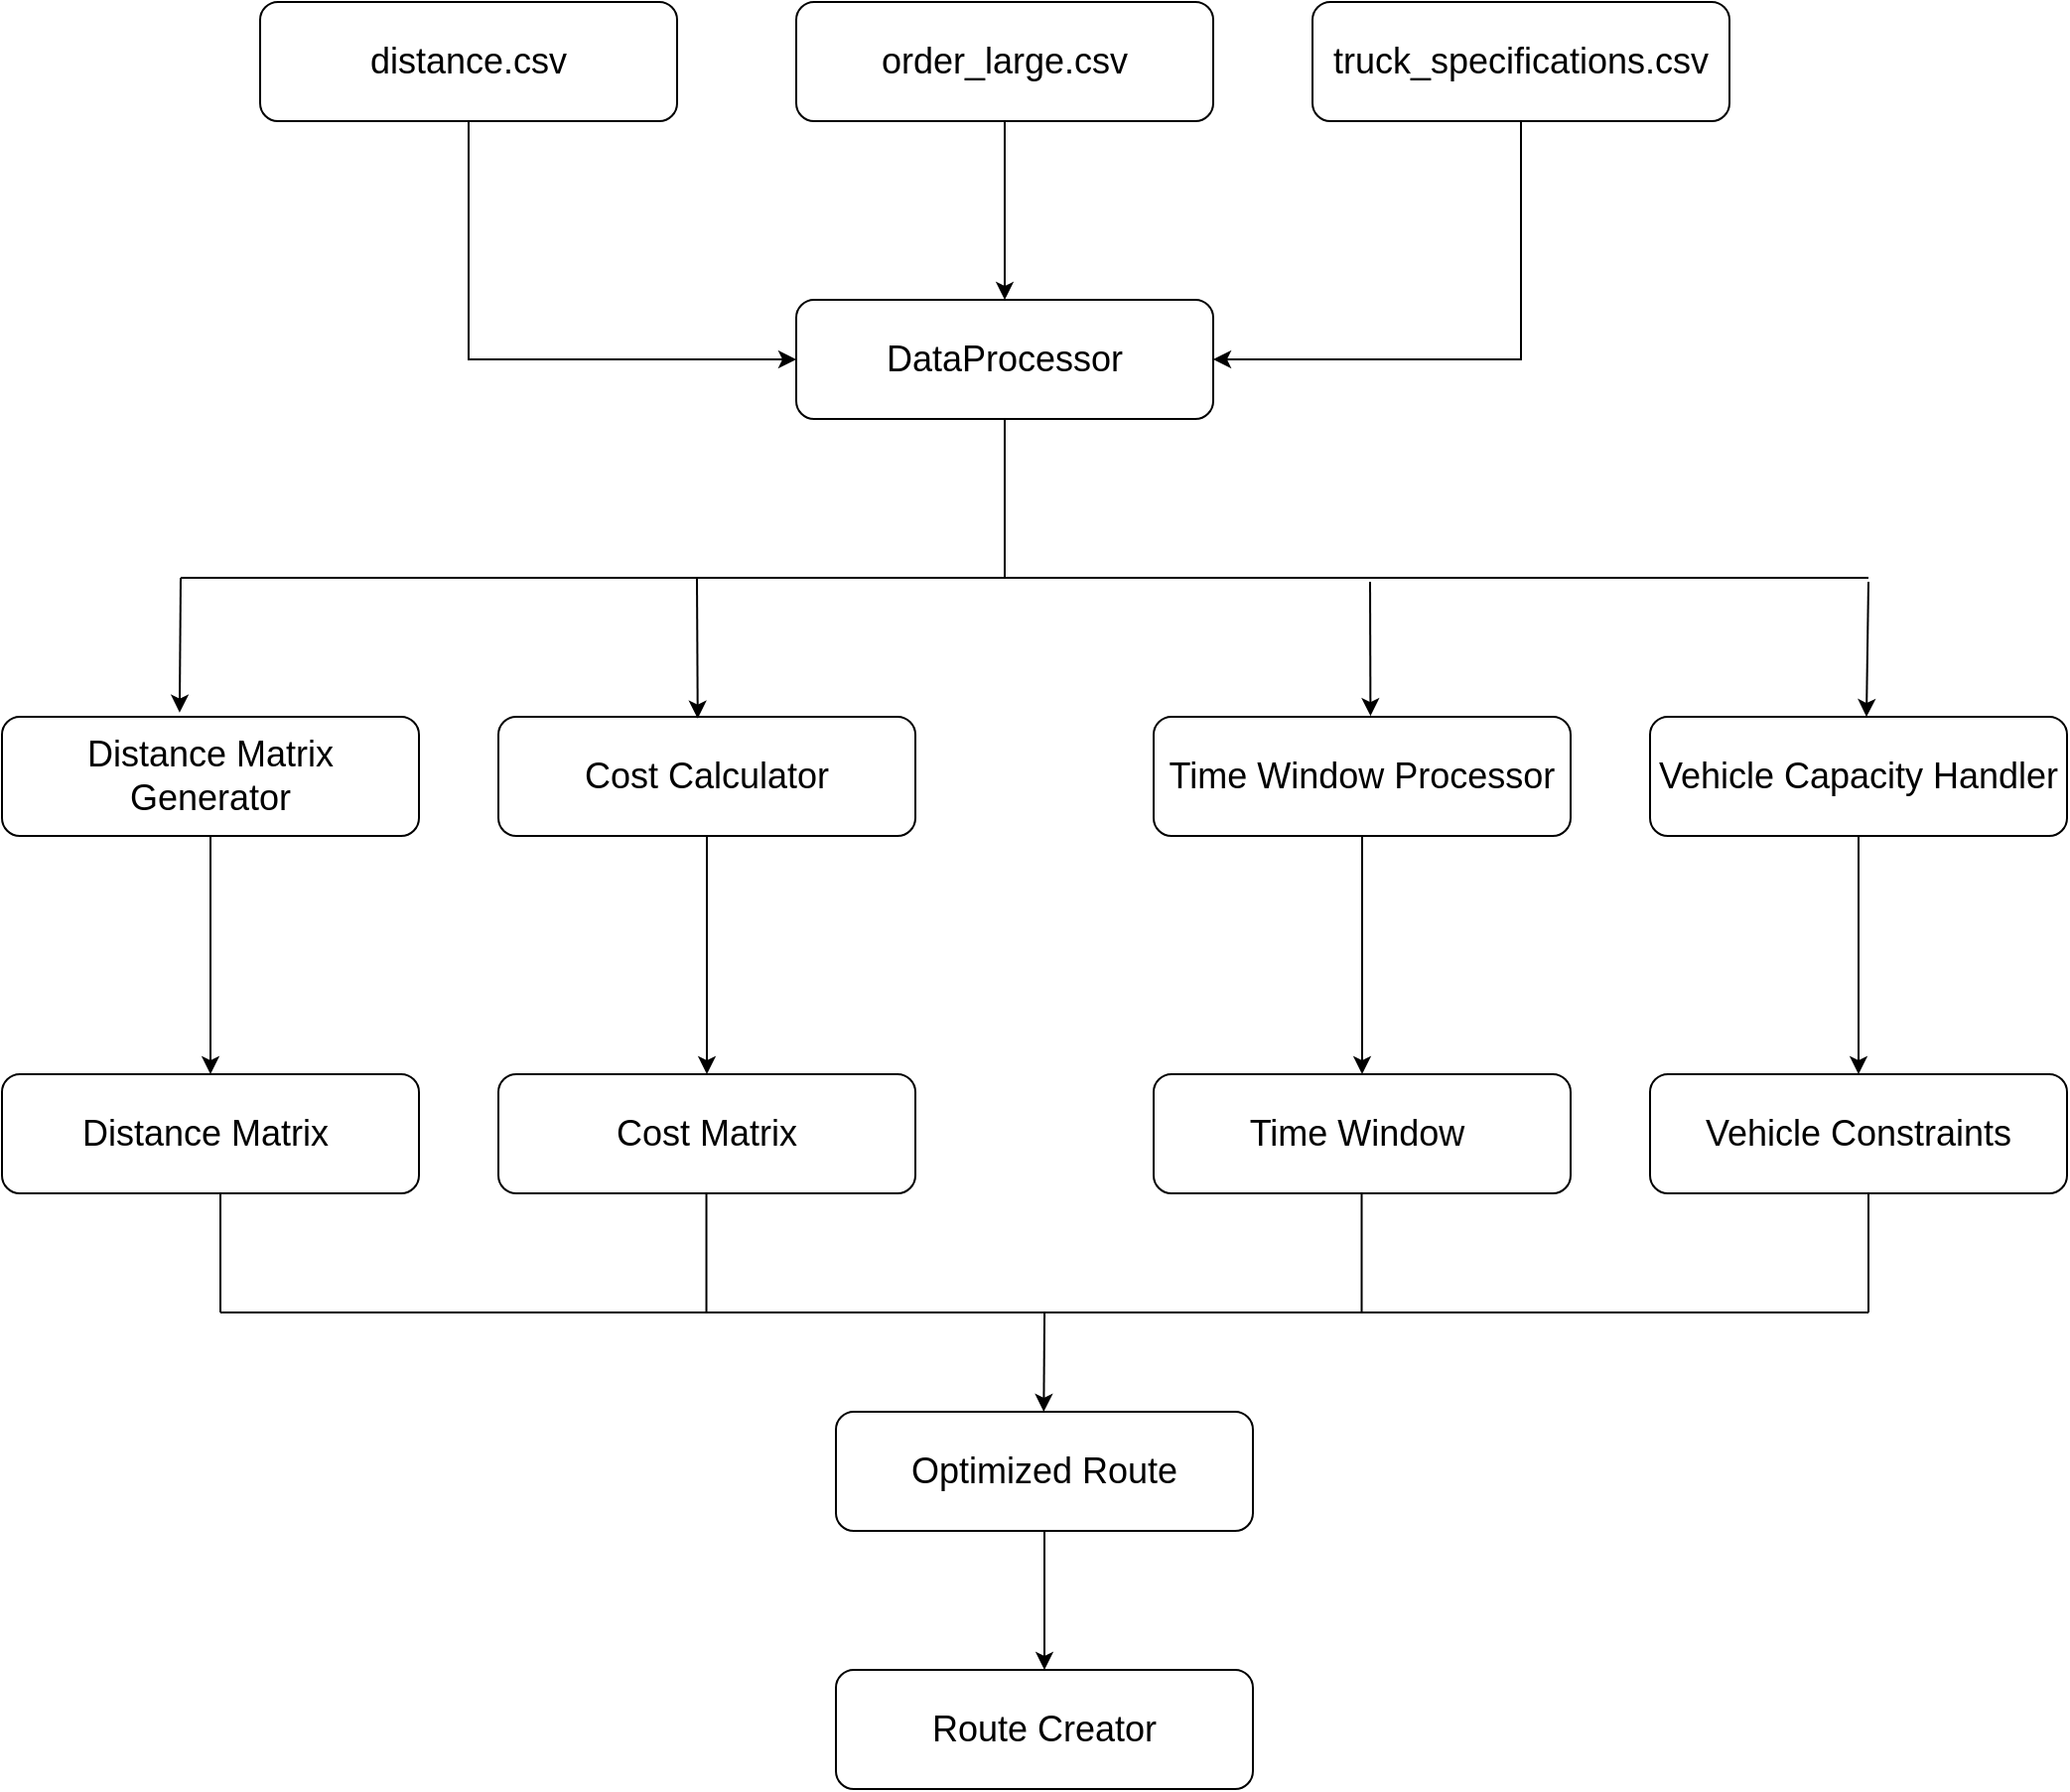 <mxfile version="26.0.16">
  <diagram name="Page-1" id="va8hHvguO5Iv0ZEOROM0">
    <mxGraphModel dx="2284" dy="834" grid="1" gridSize="10" guides="1" tooltips="1" connect="1" arrows="1" fold="1" page="1" pageScale="1" pageWidth="850" pageHeight="1100" math="0" shadow="0">
      <root>
        <mxCell id="0" />
        <mxCell id="1" parent="0" />
        <mxCell id="fb7tlVRnbw5OtTVGS75J-1" style="edgeStyle=orthogonalEdgeStyle;rounded=0;orthogonalLoop=1;jettySize=auto;html=1;exitX=0.5;exitY=1;exitDx=0;exitDy=0;entryX=0;entryY=0.5;entryDx=0;entryDy=0;" edge="1" parent="1" source="fb7tlVRnbw5OtTVGS75J-2" target="fb7tlVRnbw5OtTVGS75J-7">
          <mxGeometry relative="1" as="geometry" />
        </mxCell>
        <mxCell id="fb7tlVRnbw5OtTVGS75J-2" value="&lt;font style=&quot;font-size: 18px;&quot;&gt;distance.csv&lt;/font&gt;" style="rounded=1;whiteSpace=wrap;html=1;" vertex="1" parent="1">
          <mxGeometry x="40" y="100" width="210" height="60" as="geometry" />
        </mxCell>
        <mxCell id="fb7tlVRnbw5OtTVGS75J-3" style="edgeStyle=orthogonalEdgeStyle;rounded=0;orthogonalLoop=1;jettySize=auto;html=1;exitX=0.5;exitY=1;exitDx=0;exitDy=0;" edge="1" parent="1" source="fb7tlVRnbw5OtTVGS75J-4" target="fb7tlVRnbw5OtTVGS75J-7">
          <mxGeometry relative="1" as="geometry" />
        </mxCell>
        <mxCell id="fb7tlVRnbw5OtTVGS75J-4" value="&lt;font style=&quot;font-size: 18px;&quot;&gt;order_large.csv&lt;/font&gt;" style="rounded=1;whiteSpace=wrap;html=1;" vertex="1" parent="1">
          <mxGeometry x="310" y="100" width="210" height="60" as="geometry" />
        </mxCell>
        <mxCell id="fb7tlVRnbw5OtTVGS75J-5" style="edgeStyle=orthogonalEdgeStyle;rounded=0;orthogonalLoop=1;jettySize=auto;html=1;exitX=0.5;exitY=1;exitDx=0;exitDy=0;entryX=1;entryY=0.5;entryDx=0;entryDy=0;" edge="1" parent="1" source="fb7tlVRnbw5OtTVGS75J-6" target="fb7tlVRnbw5OtTVGS75J-7">
          <mxGeometry relative="1" as="geometry" />
        </mxCell>
        <mxCell id="fb7tlVRnbw5OtTVGS75J-6" value="&lt;font style=&quot;font-size: 18px;&quot;&gt;truck_specifications.csv&lt;/font&gt;" style="rounded=1;whiteSpace=wrap;html=1;" vertex="1" parent="1">
          <mxGeometry x="570" y="100" width="210" height="60" as="geometry" />
        </mxCell>
        <mxCell id="fb7tlVRnbw5OtTVGS75J-7" value="&lt;font style=&quot;font-size: 18px;&quot;&gt;DataProcessor&lt;/font&gt;" style="rounded=1;whiteSpace=wrap;html=1;" vertex="1" parent="1">
          <mxGeometry x="310" y="250" width="210" height="60" as="geometry" />
        </mxCell>
        <mxCell id="fb7tlVRnbw5OtTVGS75J-8" style="edgeStyle=orthogonalEdgeStyle;rounded=0;orthogonalLoop=1;jettySize=auto;html=1;entryX=0.5;entryY=0;entryDx=0;entryDy=0;" edge="1" parent="1" source="fb7tlVRnbw5OtTVGS75J-9" target="fb7tlVRnbw5OtTVGS75J-22">
          <mxGeometry relative="1" as="geometry" />
        </mxCell>
        <mxCell id="fb7tlVRnbw5OtTVGS75J-9" value="&lt;span style=&quot;font-size: 18px;&quot;&gt;Distance Matrix Generator&lt;/span&gt;" style="rounded=1;whiteSpace=wrap;html=1;" vertex="1" parent="1">
          <mxGeometry x="-90" y="460" width="210" height="60" as="geometry" />
        </mxCell>
        <mxCell id="fb7tlVRnbw5OtTVGS75J-10" style="edgeStyle=orthogonalEdgeStyle;rounded=0;orthogonalLoop=1;jettySize=auto;html=1;entryX=0.5;entryY=0;entryDx=0;entryDy=0;" edge="1" parent="1" source="fb7tlVRnbw5OtTVGS75J-11" target="fb7tlVRnbw5OtTVGS75J-23">
          <mxGeometry relative="1" as="geometry" />
        </mxCell>
        <mxCell id="fb7tlVRnbw5OtTVGS75J-11" value="&lt;font style=&quot;font-size: 18px;&quot;&gt;Cost Calculator&lt;/font&gt;" style="rounded=1;whiteSpace=wrap;html=1;" vertex="1" parent="1">
          <mxGeometry x="160" y="460" width="210" height="60" as="geometry" />
        </mxCell>
        <mxCell id="fb7tlVRnbw5OtTVGS75J-12" style="edgeStyle=orthogonalEdgeStyle;rounded=0;orthogonalLoop=1;jettySize=auto;html=1;exitX=0.5;exitY=1;exitDx=0;exitDy=0;entryX=0.5;entryY=0;entryDx=0;entryDy=0;" edge="1" parent="1" source="fb7tlVRnbw5OtTVGS75J-13" target="fb7tlVRnbw5OtTVGS75J-24">
          <mxGeometry relative="1" as="geometry" />
        </mxCell>
        <mxCell id="fb7tlVRnbw5OtTVGS75J-13" value="&lt;font style=&quot;font-size: 18px;&quot;&gt;Time Window Processor&lt;/font&gt;" style="rounded=1;whiteSpace=wrap;html=1;" vertex="1" parent="1">
          <mxGeometry x="490" y="460" width="210" height="60" as="geometry" />
        </mxCell>
        <mxCell id="fb7tlVRnbw5OtTVGS75J-14" style="edgeStyle=orthogonalEdgeStyle;rounded=0;orthogonalLoop=1;jettySize=auto;html=1;exitX=0.5;exitY=1;exitDx=0;exitDy=0;entryX=0.5;entryY=0;entryDx=0;entryDy=0;" edge="1" parent="1" source="fb7tlVRnbw5OtTVGS75J-15" target="fb7tlVRnbw5OtTVGS75J-25">
          <mxGeometry relative="1" as="geometry" />
        </mxCell>
        <mxCell id="fb7tlVRnbw5OtTVGS75J-15" value="&lt;span style=&quot;font-size: 18px;&quot;&gt;Vehicle Capacity Handler&lt;/span&gt;" style="rounded=1;whiteSpace=wrap;html=1;" vertex="1" parent="1">
          <mxGeometry x="740" y="460" width="210" height="60" as="geometry" />
        </mxCell>
        <mxCell id="fb7tlVRnbw5OtTVGS75J-16" value="" style="endArrow=none;html=1;rounded=0;entryX=0.5;entryY=1;entryDx=0;entryDy=0;" edge="1" parent="1" target="fb7tlVRnbw5OtTVGS75J-7">
          <mxGeometry width="50" height="50" relative="1" as="geometry">
            <mxPoint x="415" y="390" as="sourcePoint" />
            <mxPoint x="360" y="440" as="targetPoint" />
          </mxGeometry>
        </mxCell>
        <mxCell id="fb7tlVRnbw5OtTVGS75J-17" value="" style="endArrow=none;html=1;rounded=0;" edge="1" parent="1">
          <mxGeometry width="50" height="50" relative="1" as="geometry">
            <mxPoint y="390" as="sourcePoint" />
            <mxPoint x="850" y="390" as="targetPoint" />
          </mxGeometry>
        </mxCell>
        <mxCell id="fb7tlVRnbw5OtTVGS75J-18" value="" style="endArrow=classic;html=1;rounded=0;entryX=0.426;entryY=-0.036;entryDx=0;entryDy=0;entryPerimeter=0;" edge="1" parent="1" target="fb7tlVRnbw5OtTVGS75J-9">
          <mxGeometry width="50" height="50" relative="1" as="geometry">
            <mxPoint y="390" as="sourcePoint" />
            <mxPoint x="380" y="370" as="targetPoint" />
          </mxGeometry>
        </mxCell>
        <mxCell id="fb7tlVRnbw5OtTVGS75J-19" value="" style="endArrow=classic;html=1;rounded=0;entryX=0.478;entryY=0.014;entryDx=0;entryDy=0;entryPerimeter=0;" edge="1" parent="1" target="fb7tlVRnbw5OtTVGS75J-11">
          <mxGeometry width="50" height="50" relative="1" as="geometry">
            <mxPoint x="260" y="390" as="sourcePoint" />
            <mxPoint x="304.5" y="460" as="targetPoint" />
          </mxGeometry>
        </mxCell>
        <mxCell id="fb7tlVRnbw5OtTVGS75J-20" value="" style="endArrow=classic;html=1;rounded=0;entryX=0.52;entryY=-0.007;entryDx=0;entryDy=0;entryPerimeter=0;" edge="1" parent="1" target="fb7tlVRnbw5OtTVGS75J-13">
          <mxGeometry width="50" height="50" relative="1" as="geometry">
            <mxPoint x="599" y="392" as="sourcePoint" />
            <mxPoint x="594.5" y="460" as="targetPoint" />
          </mxGeometry>
        </mxCell>
        <mxCell id="fb7tlVRnbw5OtTVGS75J-21" value="" style="endArrow=classic;html=1;rounded=0;entryX=0.426;entryY=-0.036;entryDx=0;entryDy=0;entryPerimeter=0;" edge="1" parent="1">
          <mxGeometry width="50" height="50" relative="1" as="geometry">
            <mxPoint x="850" y="392" as="sourcePoint" />
            <mxPoint x="849" y="460" as="targetPoint" />
          </mxGeometry>
        </mxCell>
        <mxCell id="fb7tlVRnbw5OtTVGS75J-22" value="&lt;span style=&quot;font-size: 18px;&quot;&gt;Distance Matrix&amp;nbsp;&lt;/span&gt;" style="rounded=1;whiteSpace=wrap;html=1;" vertex="1" parent="1">
          <mxGeometry x="-90" y="640" width="210" height="60" as="geometry" />
        </mxCell>
        <mxCell id="fb7tlVRnbw5OtTVGS75J-23" value="&lt;font style=&quot;font-size: 18px;&quot;&gt;Cost Matrix&lt;/font&gt;" style="rounded=1;whiteSpace=wrap;html=1;" vertex="1" parent="1">
          <mxGeometry x="160" y="640" width="210" height="60" as="geometry" />
        </mxCell>
        <mxCell id="fb7tlVRnbw5OtTVGS75J-24" value="&lt;font style=&quot;font-size: 18px;&quot;&gt;Time Window&amp;nbsp;&lt;/font&gt;" style="rounded=1;whiteSpace=wrap;html=1;" vertex="1" parent="1">
          <mxGeometry x="490" y="640" width="210" height="60" as="geometry" />
        </mxCell>
        <mxCell id="fb7tlVRnbw5OtTVGS75J-25" value="&lt;span style=&quot;font-size: 18px;&quot;&gt;Vehicle Constraints&lt;/span&gt;" style="rounded=1;whiteSpace=wrap;html=1;" vertex="1" parent="1">
          <mxGeometry x="740" y="640" width="210" height="60" as="geometry" />
        </mxCell>
        <mxCell id="fb7tlVRnbw5OtTVGS75J-26" value="&lt;font style=&quot;font-size: 18px;&quot;&gt;Route Creator&lt;/font&gt;" style="rounded=1;whiteSpace=wrap;html=1;" vertex="1" parent="1">
          <mxGeometry x="330" y="940" width="210" height="60" as="geometry" />
        </mxCell>
        <mxCell id="fb7tlVRnbw5OtTVGS75J-27" style="edgeStyle=orthogonalEdgeStyle;rounded=0;orthogonalLoop=1;jettySize=auto;html=1;exitX=0.5;exitY=1;exitDx=0;exitDy=0;entryX=0.5;entryY=0;entryDx=0;entryDy=0;" edge="1" parent="1" source="fb7tlVRnbw5OtTVGS75J-28" target="fb7tlVRnbw5OtTVGS75J-26">
          <mxGeometry relative="1" as="geometry" />
        </mxCell>
        <mxCell id="fb7tlVRnbw5OtTVGS75J-28" value="&lt;font style=&quot;font-size: 18px;&quot;&gt;Optimized Route&lt;/font&gt;" style="rounded=1;whiteSpace=wrap;html=1;" vertex="1" parent="1">
          <mxGeometry x="330" y="810" width="210" height="60" as="geometry" />
        </mxCell>
        <mxCell id="fb7tlVRnbw5OtTVGS75J-29" value="" style="endArrow=none;html=1;rounded=0;exitX=0.5;exitY=1;exitDx=0;exitDy=0;" edge="1" parent="1">
          <mxGeometry width="50" height="50" relative="1" as="geometry">
            <mxPoint x="20" y="700" as="sourcePoint" />
            <mxPoint x="20" y="760" as="targetPoint" />
          </mxGeometry>
        </mxCell>
        <mxCell id="fb7tlVRnbw5OtTVGS75J-30" value="" style="endArrow=none;html=1;rounded=0;exitX=0.5;exitY=1;exitDx=0;exitDy=0;" edge="1" parent="1">
          <mxGeometry width="50" height="50" relative="1" as="geometry">
            <mxPoint x="264.76" y="700" as="sourcePoint" />
            <mxPoint x="264.76" y="760" as="targetPoint" />
          </mxGeometry>
        </mxCell>
        <mxCell id="fb7tlVRnbw5OtTVGS75J-31" value="" style="endArrow=none;html=1;rounded=0;exitX=0.5;exitY=1;exitDx=0;exitDy=0;" edge="1" parent="1">
          <mxGeometry width="50" height="50" relative="1" as="geometry">
            <mxPoint x="594.76" y="700" as="sourcePoint" />
            <mxPoint x="594.76" y="760" as="targetPoint" />
          </mxGeometry>
        </mxCell>
        <mxCell id="fb7tlVRnbw5OtTVGS75J-32" value="" style="endArrow=none;html=1;rounded=0;exitX=0.5;exitY=1;exitDx=0;exitDy=0;" edge="1" parent="1">
          <mxGeometry width="50" height="50" relative="1" as="geometry">
            <mxPoint x="850" y="700" as="sourcePoint" />
            <mxPoint x="850" y="760" as="targetPoint" />
          </mxGeometry>
        </mxCell>
        <mxCell id="fb7tlVRnbw5OtTVGS75J-33" value="" style="endArrow=none;html=1;rounded=0;" edge="1" parent="1">
          <mxGeometry width="50" height="50" relative="1" as="geometry">
            <mxPoint x="20" y="760" as="sourcePoint" />
            <mxPoint x="850" y="760" as="targetPoint" />
          </mxGeometry>
        </mxCell>
        <mxCell id="fb7tlVRnbw5OtTVGS75J-34" value="" style="endArrow=classic;html=1;rounded=0;entryX=0.522;entryY=0.006;entryDx=0;entryDy=0;entryPerimeter=0;" edge="1" parent="1">
          <mxGeometry width="50" height="50" relative="1" as="geometry">
            <mxPoint x="435.04" y="759.64" as="sourcePoint" />
            <mxPoint x="434.66" y="810.0" as="targetPoint" />
          </mxGeometry>
        </mxCell>
      </root>
    </mxGraphModel>
  </diagram>
</mxfile>
